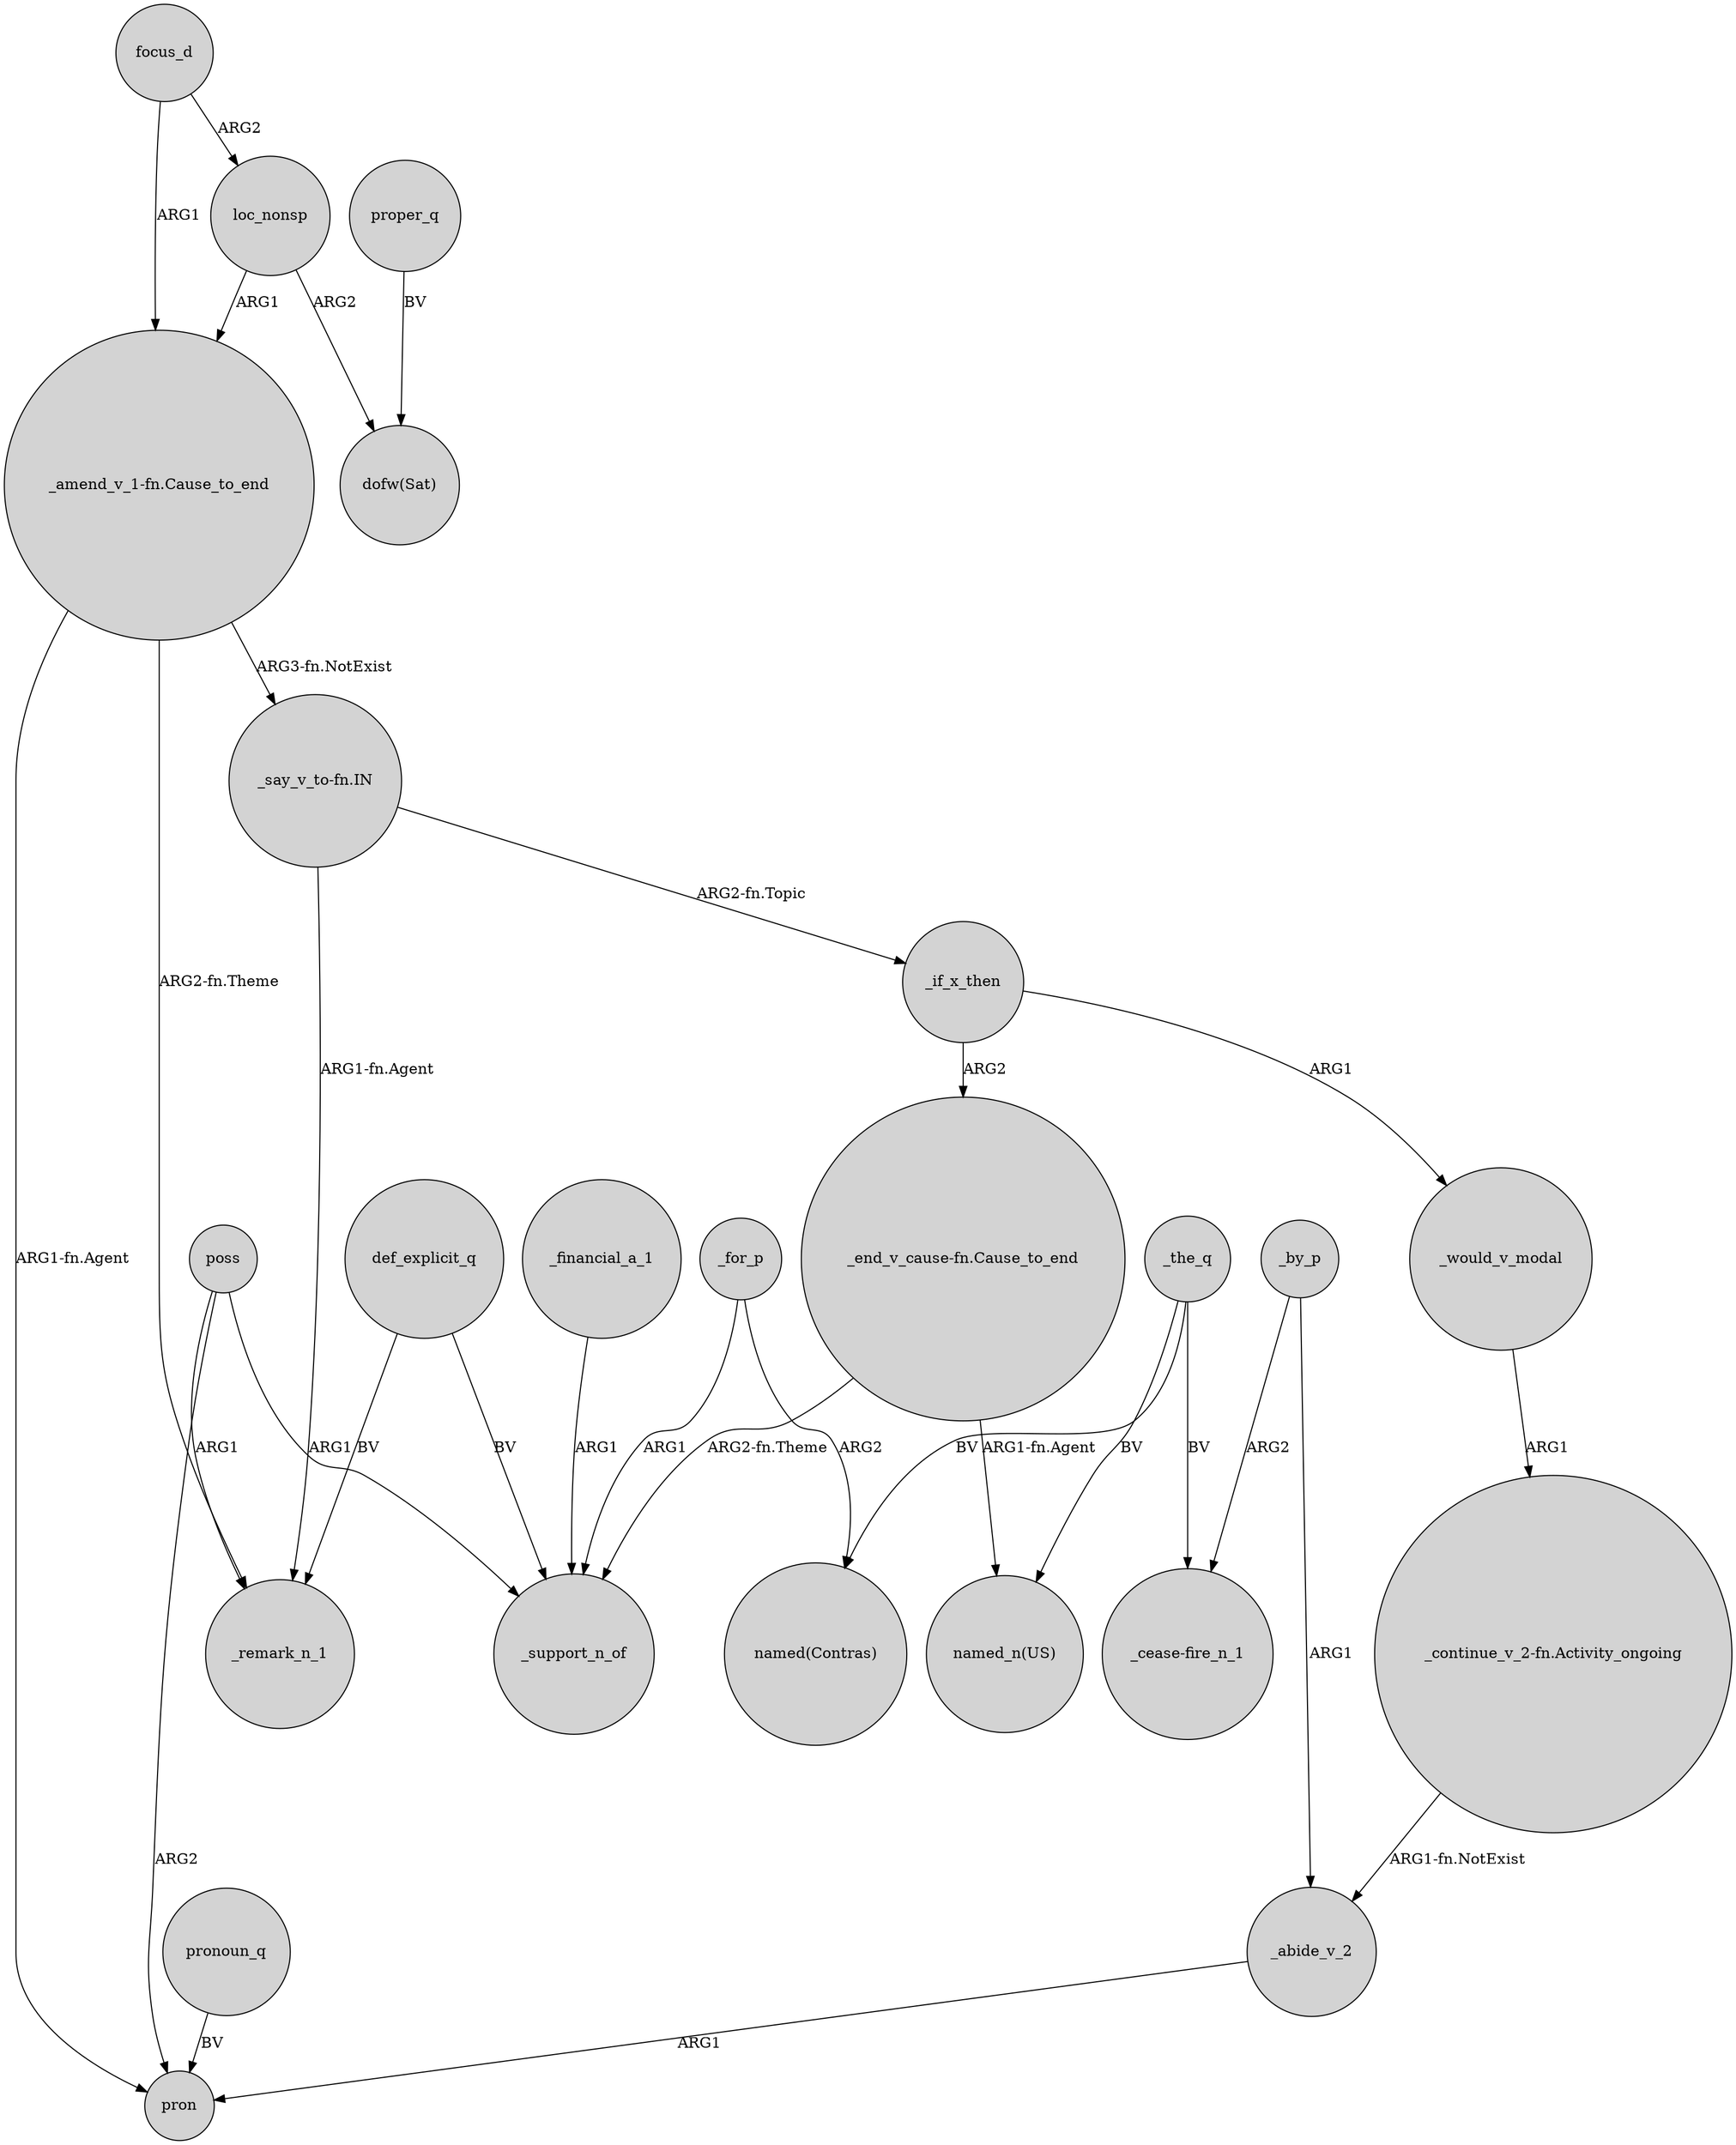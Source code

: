 digraph {
	node [shape=circle style=filled]
	loc_nonsp -> "_amend_v_1-fn.Cause_to_end" [label=ARG1]
	"_end_v_cause-fn.Cause_to_end" -> _support_n_of [label="ARG2-fn.Theme"]
	"_end_v_cause-fn.Cause_to_end" -> "named_n(US)" [label="ARG1-fn.Agent"]
	focus_d -> loc_nonsp [label=ARG2]
	"_say_v_to-fn.IN" -> _if_x_then [label="ARG2-fn.Topic"]
	poss -> _remark_n_1 [label=ARG1]
	poss -> pron [label=ARG2]
	_the_q -> "_cease-fire_n_1" [label=BV]
	poss -> _support_n_of [label=ARG1]
	_if_x_then -> "_end_v_cause-fn.Cause_to_end" [label=ARG2]
	proper_q -> "dofw(Sat)" [label=BV]
	_the_q -> "named_n(US)" [label=BV]
	_for_p -> _support_n_of [label=ARG1]
	loc_nonsp -> "dofw(Sat)" [label=ARG2]
	def_explicit_q -> _support_n_of [label=BV]
	pronoun_q -> pron [label=BV]
	"_say_v_to-fn.IN" -> _remark_n_1 [label="ARG1-fn.Agent"]
	"_amend_v_1-fn.Cause_to_end" -> _remark_n_1 [label="ARG2-fn.Theme"]
	_would_v_modal -> "_continue_v_2-fn.Activity_ongoing" [label=ARG1]
	_by_p -> _abide_v_2 [label=ARG1]
	"_continue_v_2-fn.Activity_ongoing" -> _abide_v_2 [label="ARG1-fn.NotExist"]
	_by_p -> "_cease-fire_n_1" [label=ARG2]
	_abide_v_2 -> pron [label=ARG1]
	_financial_a_1 -> _support_n_of [label=ARG1]
	_if_x_then -> _would_v_modal [label=ARG1]
	def_explicit_q -> _remark_n_1 [label=BV]
	"_amend_v_1-fn.Cause_to_end" -> "_say_v_to-fn.IN" [label="ARG3-fn.NotExist"]
	focus_d -> "_amend_v_1-fn.Cause_to_end" [label=ARG1]
	_the_q -> "named(Contras)" [label=BV]
	_for_p -> "named(Contras)" [label=ARG2]
	"_amend_v_1-fn.Cause_to_end" -> pron [label="ARG1-fn.Agent"]
}

